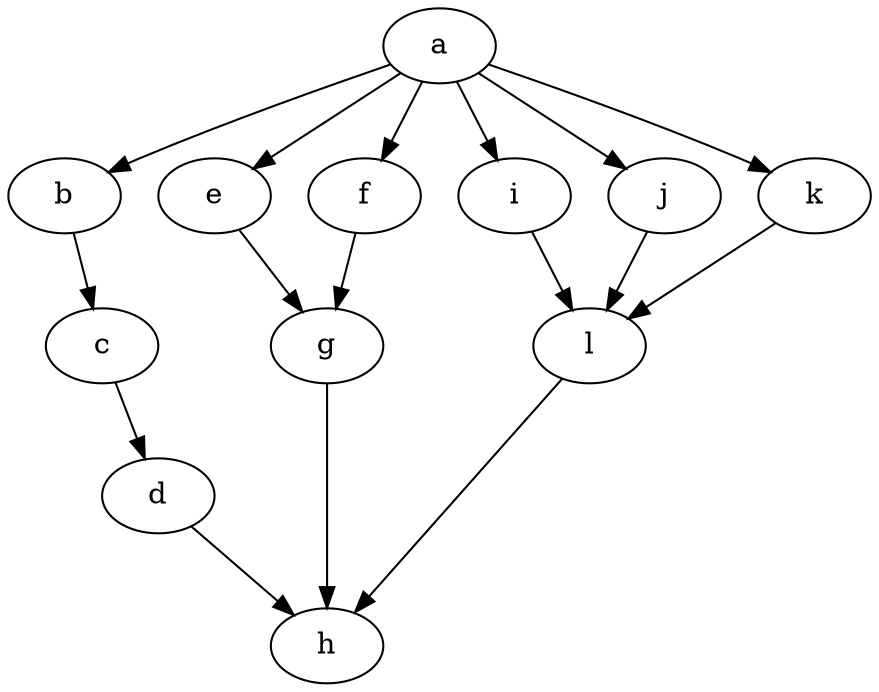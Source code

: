 digraph {
    a -> b; a -> e; a -> f;
    e -> g; f -> g; b -> c;
    c -> d; d -> h;
    g -> h;
    a -> i; a -> j; a -> k;
    i -> l; j -> l; k -> l;
    l -> h;
}
